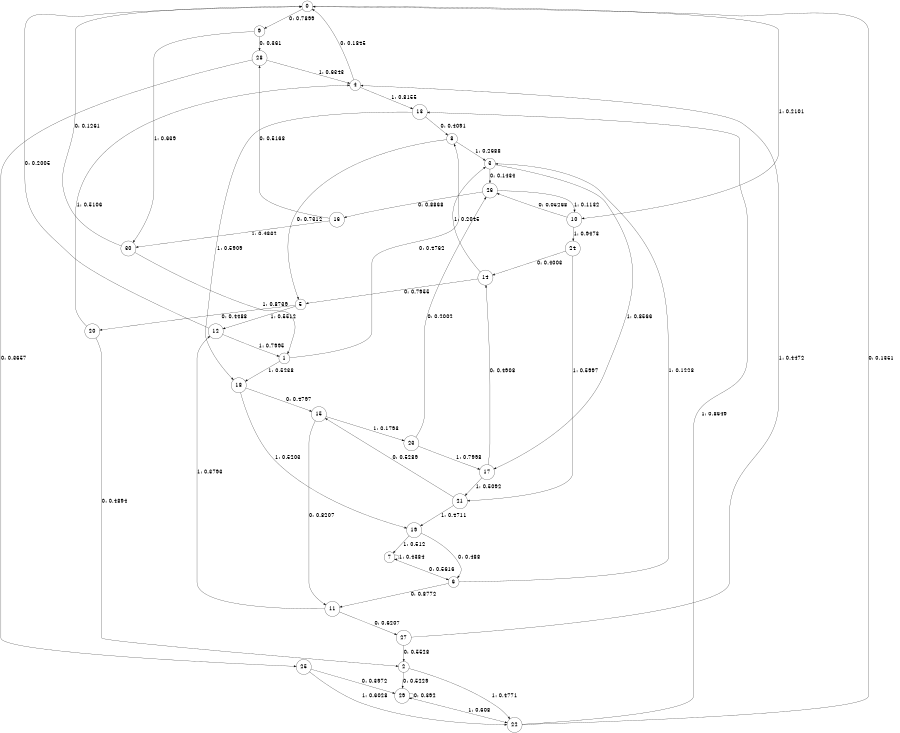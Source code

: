 digraph "ch1randomL6" {
size = "6,8.5";
ratio = "fill";
node [shape = circle];
node [fontsize = 24];
edge [fontsize = 24];
0 -> 9 [label = "0: 0.7899   "];
0 -> 10 [label = "1: 0.2101   "];
1 -> 8 [label = "0: 0.4762   "];
1 -> 18 [label = "1: 0.5238   "];
2 -> 29 [label = "0: 0.5229   "];
2 -> 22 [label = "1: 0.4771   "];
3 -> 26 [label = "0: 0.1434   "];
3 -> 17 [label = "1: 0.8566   "];
4 -> 0 [label = "0: 0.1845   "];
4 -> 13 [label = "1: 0.8155   "];
5 -> 20 [label = "0: 0.4488   "];
5 -> 12 [label = "1: 0.5512   "];
6 -> 11 [label = "0: 0.8772   "];
6 -> 3 [label = "1: 0.1228   "];
7 -> 6 [label = "0: 0.5616   "];
7 -> 7 [label = "1: 0.4384   "];
8 -> 5 [label = "0: 0.7312   "];
8 -> 3 [label = "1: 0.2688   "];
9 -> 28 [label = "0: 0.361    "];
9 -> 30 [label = "1: 0.639    "];
10 -> 26 [label = "0: 0.05268  "];
10 -> 24 [label = "1: 0.9473   "];
11 -> 27 [label = "0: 0.6207   "];
11 -> 12 [label = "1: 0.3793   "];
12 -> 0 [label = "0: 0.2005   "];
12 -> 1 [label = "1: 0.7995   "];
13 -> 8 [label = "0: 0.4091   "];
13 -> 18 [label = "1: 0.5909   "];
14 -> 5 [label = "0: 0.7955   "];
14 -> 3 [label = "1: 0.2045   "];
15 -> 11 [label = "0: 0.8207   "];
15 -> 23 [label = "1: 0.1793   "];
16 -> 28 [label = "0: 0.5168   "];
16 -> 30 [label = "1: 0.4832   "];
17 -> 14 [label = "0: 0.4908   "];
17 -> 21 [label = "1: 0.5092   "];
18 -> 15 [label = "0: 0.4797   "];
18 -> 19 [label = "1: 0.5203   "];
19 -> 6 [label = "0: 0.488    "];
19 -> 7 [label = "1: 0.512    "];
20 -> 2 [label = "0: 0.4894   "];
20 -> 4 [label = "1: 0.5106   "];
21 -> 15 [label = "0: 0.5289   "];
21 -> 19 [label = "1: 0.4711   "];
22 -> 0 [label = "0: 0.1351   "];
22 -> 13 [label = "1: 0.8649   "];
23 -> 26 [label = "0: 0.2002   "];
23 -> 17 [label = "1: 0.7998   "];
24 -> 14 [label = "0: 0.4003   "];
24 -> 21 [label = "1: 0.5997   "];
25 -> 29 [label = "0: 0.3972   "];
25 -> 22 [label = "1: 0.6028   "];
26 -> 16 [label = "0: 0.8868   "];
26 -> 10 [label = "1: 0.1132   "];
27 -> 2 [label = "0: 0.5528   "];
27 -> 4 [label = "1: 0.4472   "];
28 -> 25 [label = "0: 0.3657   "];
28 -> 4 [label = "1: 0.6343   "];
29 -> 29 [label = "0: 0.392    "];
29 -> 22 [label = "1: 0.608    "];
30 -> 0 [label = "0: 0.1261   "];
30 -> 1 [label = "1: 0.8739   "];
}